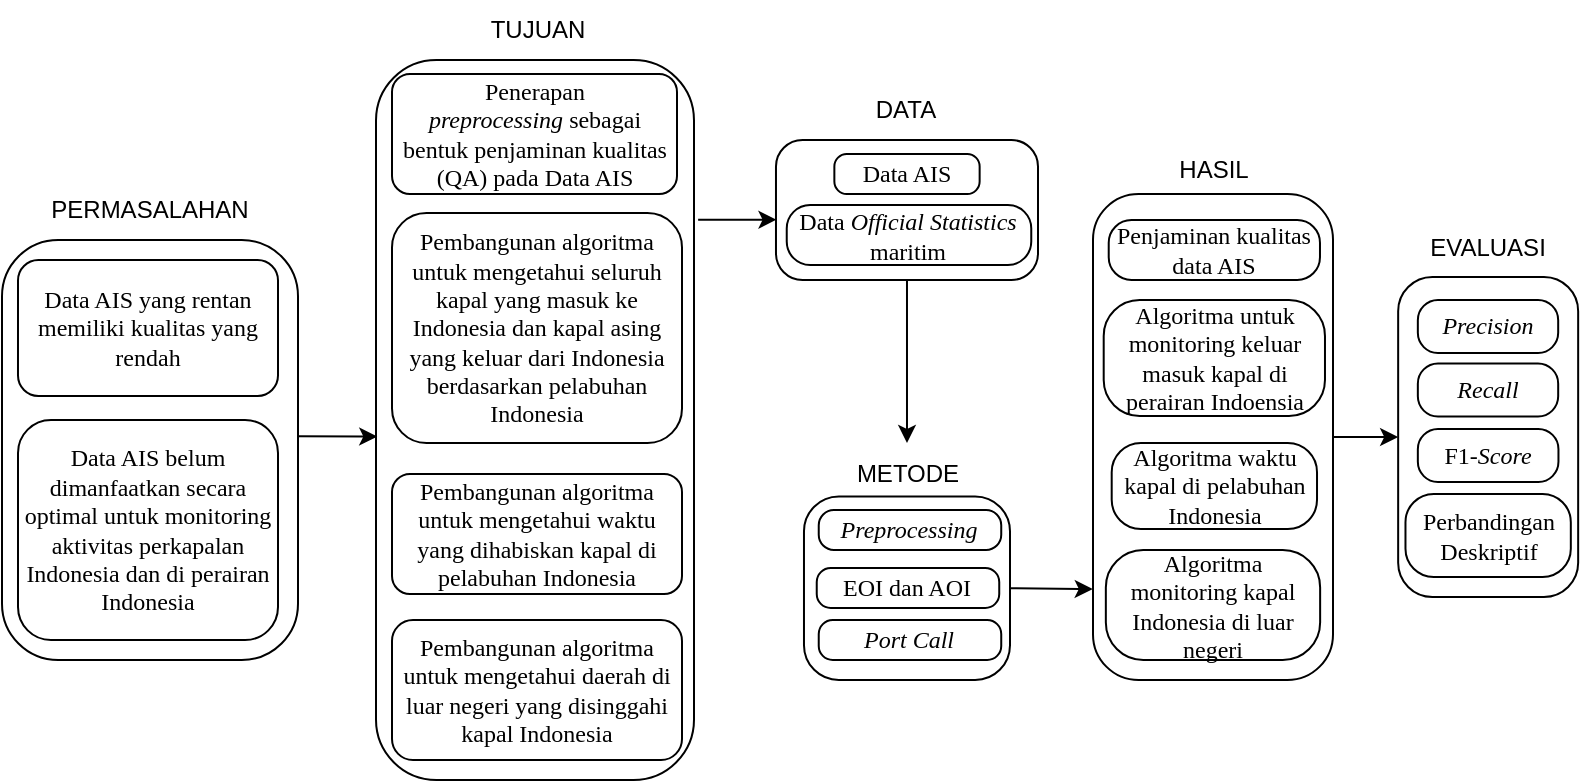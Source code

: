 <mxfile version="18.1.3" type="device" pages="2"><diagram id="28NJguj-ADiGjx4XaOov" name="Page-1"><mxGraphModel dx="1022" dy="539" grid="1" gridSize="10" guides="1" tooltips="1" connect="1" arrows="1" fold="1" page="1" pageScale="1" pageWidth="850" pageHeight="1100" math="0" shadow="0"><root><mxCell id="0"/><mxCell id="1" parent="0"/><mxCell id="THtJVgVkV3hlEIlSY52--1" value="" style="rounded=1;whiteSpace=wrap;html=1;arcSize=19;" parent="1" vertex="1"><mxGeometry x="29" y="200" width="148" height="210" as="geometry"/></mxCell><mxCell id="THtJVgVkV3hlEIlSY52--2" value="PERMASALAHAN" style="text;html=1;strokeColor=none;fillColor=none;align=center;verticalAlign=middle;whiteSpace=wrap;rounded=0;" parent="1" vertex="1"><mxGeometry x="48" y="170" width="110" height="30" as="geometry"/></mxCell><mxCell id="THtJVgVkV3hlEIlSY52--3" value="&lt;font face=&quot;Times New Roman&quot;&gt;Data AIS yang rentan memiliki kualitas yang rendah&lt;/font&gt;" style="rounded=1;whiteSpace=wrap;html=1;" parent="1" vertex="1"><mxGeometry x="37" y="210" width="130" height="68" as="geometry"/></mxCell><mxCell id="THtJVgVkV3hlEIlSY52--4" value="&lt;font face=&quot;Times New Roman&quot;&gt;Data AIS belum dimanfaatkan secara optimal untuk monitoring aktivitas perkapalan Indonesia dan di perairan Indonesia&lt;/font&gt;" style="rounded=1;whiteSpace=wrap;html=1;" parent="1" vertex="1"><mxGeometry x="37" y="290" width="130" height="110" as="geometry"/></mxCell><mxCell id="THtJVgVkV3hlEIlSY52--5" value="" style="rounded=1;whiteSpace=wrap;html=1;arcSize=19;" parent="1" vertex="1"><mxGeometry x="216" y="110" width="159" height="360" as="geometry"/></mxCell><mxCell id="THtJVgVkV3hlEIlSY52--6" value="TUJUAN" style="text;html=1;strokeColor=none;fillColor=none;align=center;verticalAlign=middle;whiteSpace=wrap;rounded=0;" parent="1" vertex="1"><mxGeometry x="256.5" y="80" width="80" height="30" as="geometry"/></mxCell><mxCell id="THtJVgVkV3hlEIlSY52--7" value="&lt;font face=&quot;Times New Roman&quot;&gt;Penerapan &lt;i&gt;preprocessing&lt;/i&gt;&amp;nbsp;sebagai bentuk penjaminan kualitas (QA)&lt;i&gt;&amp;nbsp;&lt;/i&gt;pada Data AIS&lt;/font&gt;" style="rounded=1;whiteSpace=wrap;html=1;" parent="1" vertex="1"><mxGeometry x="224" y="117" width="142.5" height="60" as="geometry"/></mxCell><mxCell id="THtJVgVkV3hlEIlSY52--8" value="&lt;font face=&quot;Times New Roman&quot;&gt;Pembangunan algoritma untuk mengetahui waktu yang dihabiskan kapal di pelabuhan Indonesia&lt;/font&gt;" style="rounded=1;whiteSpace=wrap;html=1;" parent="1" vertex="1"><mxGeometry x="224" y="317" width="145" height="60" as="geometry"/></mxCell><mxCell id="THtJVgVkV3hlEIlSY52--9" value="&lt;font face=&quot;Times New Roman&quot;&gt;Pembangunan algoritma untuk mengetahui seluruh kapal yang masuk ke Indonesia dan kapal asing yang keluar dari Indonesia berdasarkan pelabuhan Indonesia&lt;/font&gt;" style="rounded=1;whiteSpace=wrap;html=1;" parent="1" vertex="1"><mxGeometry x="224" y="186.5" width="145" height="115" as="geometry"/></mxCell><mxCell id="THtJVgVkV3hlEIlSY52--10" value="&lt;font face=&quot;Times New Roman&quot;&gt;Pembangunan algoritma untuk mengetahui daerah di luar negeri yang disinggahi kapal Indonesia&lt;/font&gt;" style="rounded=1;whiteSpace=wrap;html=1;" parent="1" vertex="1"><mxGeometry x="224" y="390" width="145" height="70" as="geometry"/></mxCell><mxCell id="THtJVgVkV3hlEIlSY52--11" value="" style="rounded=1;whiteSpace=wrap;html=1;arcSize=19;" parent="1" vertex="1"><mxGeometry x="415.99" y="150" width="131.01" height="70" as="geometry"/></mxCell><mxCell id="THtJVgVkV3hlEIlSY52--12" value="DATA" style="text;html=1;strokeColor=none;fillColor=none;align=center;verticalAlign=middle;whiteSpace=wrap;rounded=0;" parent="1" vertex="1"><mxGeometry x="441.49" y="120" width="80" height="30" as="geometry"/></mxCell><mxCell id="THtJVgVkV3hlEIlSY52--13" value="&lt;font face=&quot;Times New Roman&quot;&gt;Data AIS&lt;/font&gt;" style="rounded=1;whiteSpace=wrap;html=1;arcSize=31;" parent="1" vertex="1"><mxGeometry x="445.18" y="157" width="72.64" height="20" as="geometry"/></mxCell><mxCell id="THtJVgVkV3hlEIlSY52--14" value="&lt;font face=&quot;Times New Roman&quot;&gt;Data &lt;i&gt;Official Statistics &lt;br&gt;&lt;/i&gt;maritim&lt;/font&gt;" style="rounded=1;whiteSpace=wrap;html=1;arcSize=39;" parent="1" vertex="1"><mxGeometry x="421.37" y="182.5" width="122.26" height="30" as="geometry"/></mxCell><mxCell id="THtJVgVkV3hlEIlSY52--15" value="" style="rounded=1;whiteSpace=wrap;html=1;arcSize=19;" parent="1" vertex="1"><mxGeometry x="429.99" y="328.25" width="103.01" height="91.75" as="geometry"/></mxCell><mxCell id="THtJVgVkV3hlEIlSY52--16" value="METODE" style="text;html=1;strokeColor=none;fillColor=none;align=center;verticalAlign=middle;whiteSpace=wrap;rounded=0;" parent="1" vertex="1"><mxGeometry x="441.5" y="301.5" width="80" height="30" as="geometry"/></mxCell><mxCell id="THtJVgVkV3hlEIlSY52--17" value="&lt;font face=&quot;Times New Roman&quot;&gt;&lt;i&gt;Preprocessing&lt;/i&gt;&lt;/font&gt;" style="rounded=1;whiteSpace=wrap;html=1;arcSize=38;" parent="1" vertex="1"><mxGeometry x="437.37" y="335" width="91.25" height="20" as="geometry"/></mxCell><mxCell id="THtJVgVkV3hlEIlSY52--19" value="&lt;font face=&quot;Times New Roman&quot;&gt;EOI dan AOI&lt;/font&gt;" style="rounded=1;whiteSpace=wrap;html=1;arcSize=35;" parent="1" vertex="1"><mxGeometry x="436.37" y="364" width="91.25" height="20" as="geometry"/></mxCell><mxCell id="THtJVgVkV3hlEIlSY52--20" value="&lt;font face=&quot;Times New Roman&quot;&gt;&lt;i&gt;Port Call&lt;/i&gt;&lt;/font&gt;" style="rounded=1;whiteSpace=wrap;html=1;arcSize=35;" parent="1" vertex="1"><mxGeometry x="437.37" y="390" width="91.25" height="20" as="geometry"/></mxCell><mxCell id="THtJVgVkV3hlEIlSY52--21" value="" style="rounded=1;whiteSpace=wrap;html=1;arcSize=19;" parent="1" vertex="1"><mxGeometry x="574.5" y="177" width="120" height="243" as="geometry"/></mxCell><mxCell id="THtJVgVkV3hlEIlSY52--22" value="HASIL" style="text;html=1;strokeColor=none;fillColor=none;align=center;verticalAlign=middle;whiteSpace=wrap;rounded=0;" parent="1" vertex="1"><mxGeometry x="594.5" y="150" width="80" height="30" as="geometry"/></mxCell><mxCell id="THtJVgVkV3hlEIlSY52--23" value="&lt;font face=&quot;Times New Roman&quot;&gt;Penjaminan kualitas data AIS&lt;/font&gt;" style="rounded=1;whiteSpace=wrap;html=1;arcSize=38;" parent="1" vertex="1"><mxGeometry x="582.36" y="190" width="105.63" height="30" as="geometry"/></mxCell><mxCell id="THtJVgVkV3hlEIlSY52--24" value="&lt;font face=&quot;Times New Roman&quot;&gt;Algoritma untuk monitoring keluar masuk kapal di perairan Indoensia&lt;/font&gt;" style="rounded=1;whiteSpace=wrap;html=1;arcSize=31;" parent="1" vertex="1"><mxGeometry x="579.85" y="230" width="110.64" height="58" as="geometry"/></mxCell><mxCell id="THtJVgVkV3hlEIlSY52--25" value="&lt;font face=&quot;Times New Roman&quot;&gt;Algoritma waktu kapal di pelabuhan Indonesia&lt;/font&gt;" style="rounded=1;whiteSpace=wrap;html=1;arcSize=34;" parent="1" vertex="1"><mxGeometry x="583.85" y="301.5" width="102.66" height="43" as="geometry"/></mxCell><mxCell id="THtJVgVkV3hlEIlSY52--26" value="&lt;font face=&quot;Times New Roman&quot;&gt;Algoritma monitoring kapal Indonesia di luar negeri&lt;/font&gt;" style="rounded=1;whiteSpace=wrap;html=1;arcSize=34;" parent="1" vertex="1"><mxGeometry x="580.92" y="355" width="107.15" height="55" as="geometry"/></mxCell><mxCell id="THtJVgVkV3hlEIlSY52--27" value="" style="rounded=1;whiteSpace=wrap;html=1;arcSize=19;" parent="1" vertex="1"><mxGeometry x="727.08" y="218.5" width="90" height="160" as="geometry"/></mxCell><mxCell id="THtJVgVkV3hlEIlSY52--28" value="EVALUASI" style="text;html=1;strokeColor=none;fillColor=none;align=center;verticalAlign=middle;whiteSpace=wrap;rounded=0;" parent="1" vertex="1"><mxGeometry x="732" y="188.5" width="80" height="30" as="geometry"/></mxCell><mxCell id="THtJVgVkV3hlEIlSY52--29" value="&lt;font face=&quot;Times New Roman&quot;&gt;&lt;i&gt;Precision&lt;/i&gt;&lt;/font&gt;" style="rounded=1;whiteSpace=wrap;html=1;arcSize=38;" parent="1" vertex="1"><mxGeometry x="736.92" y="230" width="70.17" height="26.5" as="geometry"/></mxCell><mxCell id="THtJVgVkV3hlEIlSY52--32" value="&lt;font face=&quot;Times New Roman&quot;&gt;Perbandingan Deskriptif&lt;/font&gt;" style="rounded=1;whiteSpace=wrap;html=1;arcSize=34;" parent="1" vertex="1"><mxGeometry x="730.74" y="327" width="82.67" height="41.5" as="geometry"/></mxCell><mxCell id="THtJVgVkV3hlEIlSY52--33" value="&lt;i style=&quot;font-family: &amp;quot;Times New Roman&amp;quot;;&quot;&gt;Recall&lt;/i&gt;" style="rounded=1;whiteSpace=wrap;html=1;arcSize=38;" parent="1" vertex="1"><mxGeometry x="736.92" y="261.75" width="70.17" height="26.5" as="geometry"/></mxCell><mxCell id="THtJVgVkV3hlEIlSY52--34" value="&lt;span style=&quot;font-family: &amp;quot;Times New Roman&amp;quot;;&quot;&gt;F1-&lt;/span&gt;&lt;i style=&quot;font-family: &amp;quot;Times New Roman&amp;quot;;&quot;&gt;Score&lt;/i&gt;" style="rounded=1;whiteSpace=wrap;html=1;arcSize=38;" parent="1" vertex="1"><mxGeometry x="736.92" y="294.5" width="70.31" height="26.5" as="geometry"/></mxCell><mxCell id="THtJVgVkV3hlEIlSY52--35" value="" style="endArrow=classic;html=1;rounded=0;fontFamily=Times New Roman;entryX=0.004;entryY=0.523;entryDx=0;entryDy=0;entryPerimeter=0;exitX=0.998;exitY=0.467;exitDx=0;exitDy=0;exitPerimeter=0;" parent="1" source="THtJVgVkV3hlEIlSY52--1" target="THtJVgVkV3hlEIlSY52--5" edge="1"><mxGeometry width="50" height="50" relative="1" as="geometry"><mxPoint x="177" y="295" as="sourcePoint"/><mxPoint x="227" y="299" as="targetPoint"/></mxGeometry></mxCell><mxCell id="THtJVgVkV3hlEIlSY52--36" value="" style="endArrow=classic;html=1;rounded=0;fontFamily=Times New Roman;exitX=1.013;exitY=0.222;exitDx=0;exitDy=0;exitPerimeter=0;entryX=0.002;entryY=0.569;entryDx=0;entryDy=0;entryPerimeter=0;" parent="1" source="THtJVgVkV3hlEIlSY52--5" target="THtJVgVkV3hlEIlSY52--11" edge="1"><mxGeometry width="50" height="50" relative="1" as="geometry"><mxPoint x="429" y="190" as="sourcePoint"/><mxPoint x="407" y="190" as="targetPoint"/></mxGeometry></mxCell><mxCell id="THtJVgVkV3hlEIlSY52--37" value="" style="endArrow=classic;html=1;rounded=0;fontFamily=Times New Roman;exitX=0.5;exitY=1;exitDx=0;exitDy=0;entryX=0.5;entryY=0;entryDx=0;entryDy=0;" parent="1" source="THtJVgVkV3hlEIlSY52--11" target="THtJVgVkV3hlEIlSY52--16" edge="1"><mxGeometry width="50" height="50" relative="1" as="geometry"><mxPoint x="439" y="200" as="sourcePoint"/><mxPoint x="479" y="200" as="targetPoint"/></mxGeometry></mxCell><mxCell id="THtJVgVkV3hlEIlSY52--38" value="" style="endArrow=classic;html=1;rounded=0;fontFamily=Times New Roman;exitX=1;exitY=0.5;exitDx=0;exitDy=0;entryX=-0.001;entryY=0.813;entryDx=0;entryDy=0;entryPerimeter=0;" parent="1" source="THtJVgVkV3hlEIlSY52--15" target="THtJVgVkV3hlEIlSY52--21" edge="1"><mxGeometry width="50" height="50" relative="1" as="geometry"><mxPoint x="568.99" y="240" as="sourcePoint"/><mxPoint x="568.97" y="317" as="targetPoint"/></mxGeometry></mxCell><mxCell id="THtJVgVkV3hlEIlSY52--39" value="" style="endArrow=classic;html=1;rounded=0;fontFamily=Times New Roman;exitX=1;exitY=0.5;exitDx=0;exitDy=0;entryX=0;entryY=0.5;entryDx=0;entryDy=0;" parent="1" source="THtJVgVkV3hlEIlSY52--21" target="THtJVgVkV3hlEIlSY52--27" edge="1"><mxGeometry width="50" height="50" relative="1" as="geometry"><mxPoint x="628.98" y="397" as="sourcePoint"/><mxPoint x="869" y="300" as="targetPoint"/></mxGeometry></mxCell></root></mxGraphModel></diagram><diagram id="MivLj4PwsBq3FKWVlAKE" name="Page-2"><mxGraphModel dx="1363" dy="719" grid="1" gridSize="10" guides="1" tooltips="1" connect="1" arrows="1" fold="1" page="1" pageScale="1" pageWidth="850" pageHeight="1100" math="0" shadow="0"><root><mxCell id="0"/><mxCell id="1" parent="0"/><mxCell id="-l-rpdMV228H3sokYYOO-1" value="" style="rounded=1;whiteSpace=wrap;html=1;arcSize=19;" vertex="1" parent="1"><mxGeometry x="29" y="200" width="148" height="210" as="geometry"/></mxCell><mxCell id="-l-rpdMV228H3sokYYOO-2" value="PERMASALAHAN" style="text;html=1;strokeColor=none;fillColor=none;align=center;verticalAlign=middle;whiteSpace=wrap;rounded=0;" vertex="1" parent="1"><mxGeometry x="48" y="170" width="110" height="30" as="geometry"/></mxCell><mxCell id="-l-rpdMV228H3sokYYOO-3" value="&lt;font face=&quot;Times New Roman&quot;&gt;Data AIS yang rentan memiliki kualitas yang rendah&lt;/font&gt;" style="rounded=1;whiteSpace=wrap;html=1;" vertex="1" parent="1"><mxGeometry x="37" y="210" width="130" height="68" as="geometry"/></mxCell><mxCell id="-l-rpdMV228H3sokYYOO-4" value="&lt;font face=&quot;Times New Roman&quot;&gt;Data AIS belum dimanfaatkan secara optimal untuk monitoring aktivitas perkapalan Indonesia dan di perairan Indonesia&lt;/font&gt;" style="rounded=1;whiteSpace=wrap;html=1;" vertex="1" parent="1"><mxGeometry x="37" y="290" width="130" height="110" as="geometry"/></mxCell><mxCell id="-l-rpdMV228H3sokYYOO-5" value="" style="rounded=1;whiteSpace=wrap;html=1;arcSize=19;" vertex="1" parent="1"><mxGeometry x="216" y="110" width="159" height="360" as="geometry"/></mxCell><mxCell id="-l-rpdMV228H3sokYYOO-6" value="TUJUAN" style="text;html=1;strokeColor=none;fillColor=none;align=center;verticalAlign=middle;whiteSpace=wrap;rounded=0;" vertex="1" parent="1"><mxGeometry x="256.5" y="80" width="80" height="30" as="geometry"/></mxCell><mxCell id="-l-rpdMV228H3sokYYOO-7" value="&lt;font face=&quot;Times New Roman&quot;&gt;Penerapan &lt;i&gt;preprocessing&lt;/i&gt;&amp;nbsp;sebagai bentuk penjaminan kualitas (QA)&lt;i&gt;&amp;nbsp;&lt;/i&gt;pada Data AIS&lt;/font&gt;" style="rounded=1;whiteSpace=wrap;html=1;" vertex="1" parent="1"><mxGeometry x="224" y="117" width="142.5" height="60" as="geometry"/></mxCell><mxCell id="-l-rpdMV228H3sokYYOO-8" value="&lt;font face=&quot;Times New Roman&quot;&gt;Pembangunan algoritma untuk mengetahui waktu yang dihabiskan kapal di pelabuhan Indonesia&lt;/font&gt;" style="rounded=1;whiteSpace=wrap;html=1;" vertex="1" parent="1"><mxGeometry x="224" y="317" width="145" height="60" as="geometry"/></mxCell><mxCell id="-l-rpdMV228H3sokYYOO-9" value="&lt;font face=&quot;Times New Roman&quot;&gt;Pembangunan algoritma untuk mengetahui seluruh kapal yang masuk ke Indonesia dan kapal asing yang keluar dari Indonesia berdasarkan pelabuhan Indonesia&lt;/font&gt;" style="rounded=1;whiteSpace=wrap;html=1;" vertex="1" parent="1"><mxGeometry x="224" y="186.5" width="145" height="115" as="geometry"/></mxCell><mxCell id="-l-rpdMV228H3sokYYOO-10" value="&lt;font face=&quot;Times New Roman&quot;&gt;Pembangunan algoritma untuk mengetahui daerah di luar negeri yang disinggahi kapal Indonesia&lt;/font&gt;" style="rounded=1;whiteSpace=wrap;html=1;" vertex="1" parent="1"><mxGeometry x="224" y="390" width="145" height="70" as="geometry"/></mxCell><mxCell id="-l-rpdMV228H3sokYYOO-11" value="" style="rounded=1;whiteSpace=wrap;html=1;arcSize=19;" vertex="1" parent="1"><mxGeometry x="415.99" y="150" width="131.01" height="70" as="geometry"/></mxCell><mxCell id="-l-rpdMV228H3sokYYOO-12" value="DATA" style="text;html=1;strokeColor=none;fillColor=none;align=center;verticalAlign=middle;whiteSpace=wrap;rounded=0;" vertex="1" parent="1"><mxGeometry x="441.49" y="120" width="80" height="30" as="geometry"/></mxCell><mxCell id="-l-rpdMV228H3sokYYOO-13" value="&lt;font face=&quot;Times New Roman&quot;&gt;Data AIS&lt;/font&gt;" style="rounded=1;whiteSpace=wrap;html=1;arcSize=31;" vertex="1" parent="1"><mxGeometry x="445.18" y="157" width="72.64" height="20" as="geometry"/></mxCell><mxCell id="-l-rpdMV228H3sokYYOO-14" value="&lt;font face=&quot;Times New Roman&quot;&gt;Data &lt;i&gt;Official Statistics &lt;br&gt;&lt;/i&gt;maritim&lt;/font&gt;" style="rounded=1;whiteSpace=wrap;html=1;arcSize=39;" vertex="1" parent="1"><mxGeometry x="421.37" y="182.5" width="122.26" height="30" as="geometry"/></mxCell><mxCell id="-l-rpdMV228H3sokYYOO-15" value="" style="rounded=1;whiteSpace=wrap;html=1;arcSize=19;" vertex="1" parent="1"><mxGeometry x="429.99" y="328.25" width="103.01" height="91.75" as="geometry"/></mxCell><mxCell id="-l-rpdMV228H3sokYYOO-16" value="METODE" style="text;html=1;strokeColor=none;fillColor=none;align=center;verticalAlign=middle;whiteSpace=wrap;rounded=0;" vertex="1" parent="1"><mxGeometry x="441.5" y="301.5" width="80" height="30" as="geometry"/></mxCell><mxCell id="-l-rpdMV228H3sokYYOO-17" value="&lt;font face=&quot;Times New Roman&quot;&gt;&lt;i&gt;Preprocessing&lt;/i&gt;&lt;/font&gt;" style="rounded=1;whiteSpace=wrap;html=1;arcSize=38;" vertex="1" parent="1"><mxGeometry x="437.37" y="335" width="91.25" height="20" as="geometry"/></mxCell><mxCell id="-l-rpdMV228H3sokYYOO-18" value="&lt;font face=&quot;Times New Roman&quot;&gt;EOI dan AOI&lt;/font&gt;" style="rounded=1;whiteSpace=wrap;html=1;arcSize=35;" vertex="1" parent="1"><mxGeometry x="436.37" y="364" width="91.25" height="20" as="geometry"/></mxCell><mxCell id="-l-rpdMV228H3sokYYOO-19" value="&lt;font face=&quot;Times New Roman&quot;&gt;&lt;i&gt;Port Call&lt;/i&gt;&lt;/font&gt;" style="rounded=1;whiteSpace=wrap;html=1;arcSize=35;" vertex="1" parent="1"><mxGeometry x="437.37" y="390" width="91.25" height="20" as="geometry"/></mxCell><mxCell id="-l-rpdMV228H3sokYYOO-20" value="" style="rounded=1;whiteSpace=wrap;html=1;arcSize=19;" vertex="1" parent="1"><mxGeometry x="574.5" y="177" width="120" height="243" as="geometry"/></mxCell><mxCell id="-l-rpdMV228H3sokYYOO-21" value="HASIL" style="text;html=1;strokeColor=none;fillColor=none;align=center;verticalAlign=middle;whiteSpace=wrap;rounded=0;" vertex="1" parent="1"><mxGeometry x="594.5" y="150" width="80" height="30" as="geometry"/></mxCell><mxCell id="-l-rpdMV228H3sokYYOO-22" value="&lt;font face=&quot;Times New Roman&quot;&gt;Penjaminan kualitas data AIS&lt;/font&gt;" style="rounded=1;whiteSpace=wrap;html=1;arcSize=38;" vertex="1" parent="1"><mxGeometry x="582.36" y="190" width="105.63" height="30" as="geometry"/></mxCell><mxCell id="-l-rpdMV228H3sokYYOO-23" value="&lt;font face=&quot;Times New Roman&quot;&gt;Algoritma untuk monitoring keluar masuk kapal di perairan Indoensia&lt;/font&gt;" style="rounded=1;whiteSpace=wrap;html=1;arcSize=31;" vertex="1" parent="1"><mxGeometry x="579.85" y="230" width="110.64" height="58" as="geometry"/></mxCell><mxCell id="-l-rpdMV228H3sokYYOO-24" value="&lt;font face=&quot;Times New Roman&quot;&gt;Algoritma waktu kapal di pelabuhan Indonesia&lt;/font&gt;" style="rounded=1;whiteSpace=wrap;html=1;arcSize=34;" vertex="1" parent="1"><mxGeometry x="583.85" y="301.5" width="102.66" height="43" as="geometry"/></mxCell><mxCell id="-l-rpdMV228H3sokYYOO-25" value="&lt;font face=&quot;Times New Roman&quot;&gt;Algoritma monitoring kapal Indonesia di luar negeri&lt;/font&gt;" style="rounded=1;whiteSpace=wrap;html=1;arcSize=34;" vertex="1" parent="1"><mxGeometry x="580.92" y="355" width="107.15" height="55" as="geometry"/></mxCell><mxCell id="-l-rpdMV228H3sokYYOO-26" value="" style="rounded=1;whiteSpace=wrap;html=1;arcSize=19;" vertex="1" parent="1"><mxGeometry x="727.08" y="198.5" width="90" height="201.5" as="geometry"/></mxCell><mxCell id="-l-rpdMV228H3sokYYOO-27" value="EVALUASI" style="text;html=1;strokeColor=none;fillColor=none;align=center;verticalAlign=middle;whiteSpace=wrap;rounded=0;" vertex="1" parent="1"><mxGeometry x="732" y="168.5" width="80" height="30" as="geometry"/></mxCell><mxCell id="-l-rpdMV228H3sokYYOO-28" value="&lt;font face=&quot;Times New Roman&quot;&gt;&lt;i&gt;Precision&lt;/i&gt;&lt;/font&gt;" style="rounded=1;whiteSpace=wrap;html=1;arcSize=38;" vertex="1" parent="1"><mxGeometry x="736.99" y="243.5" width="70.17" height="26.5" as="geometry"/></mxCell><mxCell id="-l-rpdMV228H3sokYYOO-29" value="&lt;font face=&quot;Times New Roman&quot;&gt;Perbandingan Deskriptif&lt;/font&gt;" style="rounded=1;whiteSpace=wrap;html=1;arcSize=34;" vertex="1" parent="1"><mxGeometry x="730.66" y="345.5" width="82.67" height="41.5" as="geometry"/></mxCell><mxCell id="-l-rpdMV228H3sokYYOO-30" value="&lt;i style=&quot;font-family: &amp;quot;Times New Roman&amp;quot;;&quot;&gt;Recall&lt;/i&gt;" style="rounded=1;whiteSpace=wrap;html=1;arcSize=38;" vertex="1" parent="1"><mxGeometry x="736.84" y="276.5" width="70.17" height="26.5" as="geometry"/></mxCell><mxCell id="-l-rpdMV228H3sokYYOO-31" value="&lt;span style=&quot;font-family: &amp;quot;Times New Roman&amp;quot;;&quot;&gt;F1-&lt;/span&gt;&lt;i style=&quot;font-family: &amp;quot;Times New Roman&amp;quot;;&quot;&gt;Score&lt;/i&gt;" style="rounded=1;whiteSpace=wrap;html=1;arcSize=38;" vertex="1" parent="1"><mxGeometry x="736.84" y="311" width="70.31" height="26.5" as="geometry"/></mxCell><mxCell id="-l-rpdMV228H3sokYYOO-32" value="" style="endArrow=classic;html=1;rounded=0;fontFamily=Times New Roman;entryX=0.004;entryY=0.523;entryDx=0;entryDy=0;entryPerimeter=0;exitX=0.998;exitY=0.467;exitDx=0;exitDy=0;exitPerimeter=0;" edge="1" parent="1" source="-l-rpdMV228H3sokYYOO-1" target="-l-rpdMV228H3sokYYOO-5"><mxGeometry width="50" height="50" relative="1" as="geometry"><mxPoint x="177" y="295" as="sourcePoint"/><mxPoint x="227" y="299" as="targetPoint"/></mxGeometry></mxCell><mxCell id="-l-rpdMV228H3sokYYOO-33" value="" style="endArrow=classic;html=1;rounded=0;fontFamily=Times New Roman;exitX=1.013;exitY=0.222;exitDx=0;exitDy=0;exitPerimeter=0;entryX=0.002;entryY=0.569;entryDx=0;entryDy=0;entryPerimeter=0;" edge="1" parent="1" source="-l-rpdMV228H3sokYYOO-5" target="-l-rpdMV228H3sokYYOO-11"><mxGeometry width="50" height="50" relative="1" as="geometry"><mxPoint x="429" y="190" as="sourcePoint"/><mxPoint x="407" y="190" as="targetPoint"/></mxGeometry></mxCell><mxCell id="-l-rpdMV228H3sokYYOO-34" value="" style="endArrow=classic;html=1;rounded=0;fontFamily=Times New Roman;exitX=0.5;exitY=1;exitDx=0;exitDy=0;entryX=0.5;entryY=0;entryDx=0;entryDy=0;" edge="1" parent="1" source="-l-rpdMV228H3sokYYOO-11" target="-l-rpdMV228H3sokYYOO-16"><mxGeometry width="50" height="50" relative="1" as="geometry"><mxPoint x="439" y="200" as="sourcePoint"/><mxPoint x="479" y="200" as="targetPoint"/></mxGeometry></mxCell><mxCell id="-l-rpdMV228H3sokYYOO-35" value="" style="endArrow=classic;html=1;rounded=0;fontFamily=Times New Roman;exitX=1;exitY=0.5;exitDx=0;exitDy=0;entryX=-0.001;entryY=0.813;entryDx=0;entryDy=0;entryPerimeter=0;" edge="1" parent="1" source="-l-rpdMV228H3sokYYOO-15" target="-l-rpdMV228H3sokYYOO-20"><mxGeometry width="50" height="50" relative="1" as="geometry"><mxPoint x="568.99" y="240" as="sourcePoint"/><mxPoint x="568.97" y="317" as="targetPoint"/></mxGeometry></mxCell><mxCell id="-l-rpdMV228H3sokYYOO-36" value="" style="endArrow=classic;html=1;rounded=0;fontFamily=Times New Roman;exitX=1;exitY=0.5;exitDx=0;exitDy=0;" edge="1" parent="1" source="-l-rpdMV228H3sokYYOO-20" target="-l-rpdMV228H3sokYYOO-26"><mxGeometry width="50" height="50" relative="1" as="geometry"><mxPoint x="628.98" y="397" as="sourcePoint"/><mxPoint x="869" y="300" as="targetPoint"/></mxGeometry></mxCell><mxCell id="-l-rpdMV228H3sokYYOO-37" value="&lt;font face=&quot;Times New Roman&quot;&gt;Notasi&lt;i&gt; Big O&lt;/i&gt;&lt;/font&gt;" style="rounded=1;whiteSpace=wrap;html=1;arcSize=38;" vertex="1" parent="1"><mxGeometry x="736.99" y="210.75" width="70.17" height="26.5" as="geometry"/></mxCell></root></mxGraphModel></diagram></mxfile>